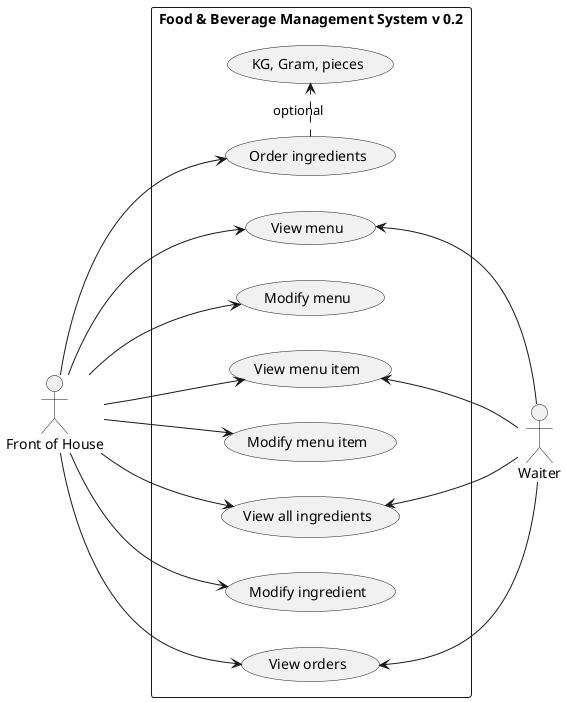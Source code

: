 @startuml

left to right direction

actor "Front of House" as FoH
actor Waiter

rectangle "Food & Beverage Management System v 0.2" {
    (View menu) as (MenuView)
    (Modify menu) as (MenuUpdate)

    (View menu item) as (MenuItemView)
    (Modify menu item) as (MenuItemUpdate)

    (View all ingredients) as (IngredientAll)
    (Modify ingredient) as (IngredientUpdate)
    (Order ingredients) as (IngredientOrder)
    (View orders) as (BarOrderView)
    (KG, Gram, pieces) as (IngredientQuantity)
    (IngredientOrder) .> (IngredientQuantity) : optional

    FoH --> (MenuView)
    FoH --> (MenuUpdate)
    FoH --> (MenuItemView)
    FoH --> (MenuItemUpdate)

    FoH --> (IngredientAll)
    FoH --> (IngredientUpdate)
    FoH --> (IngredientOrder)
    FoH --> (BarOrderView)

    (MenuView) <-- Waiter
    (MenuItemView) <-- Waiter
    (IngredientAll) <-- Waiter
    (BarOrderView) <-- Waiter
}

@enduml
